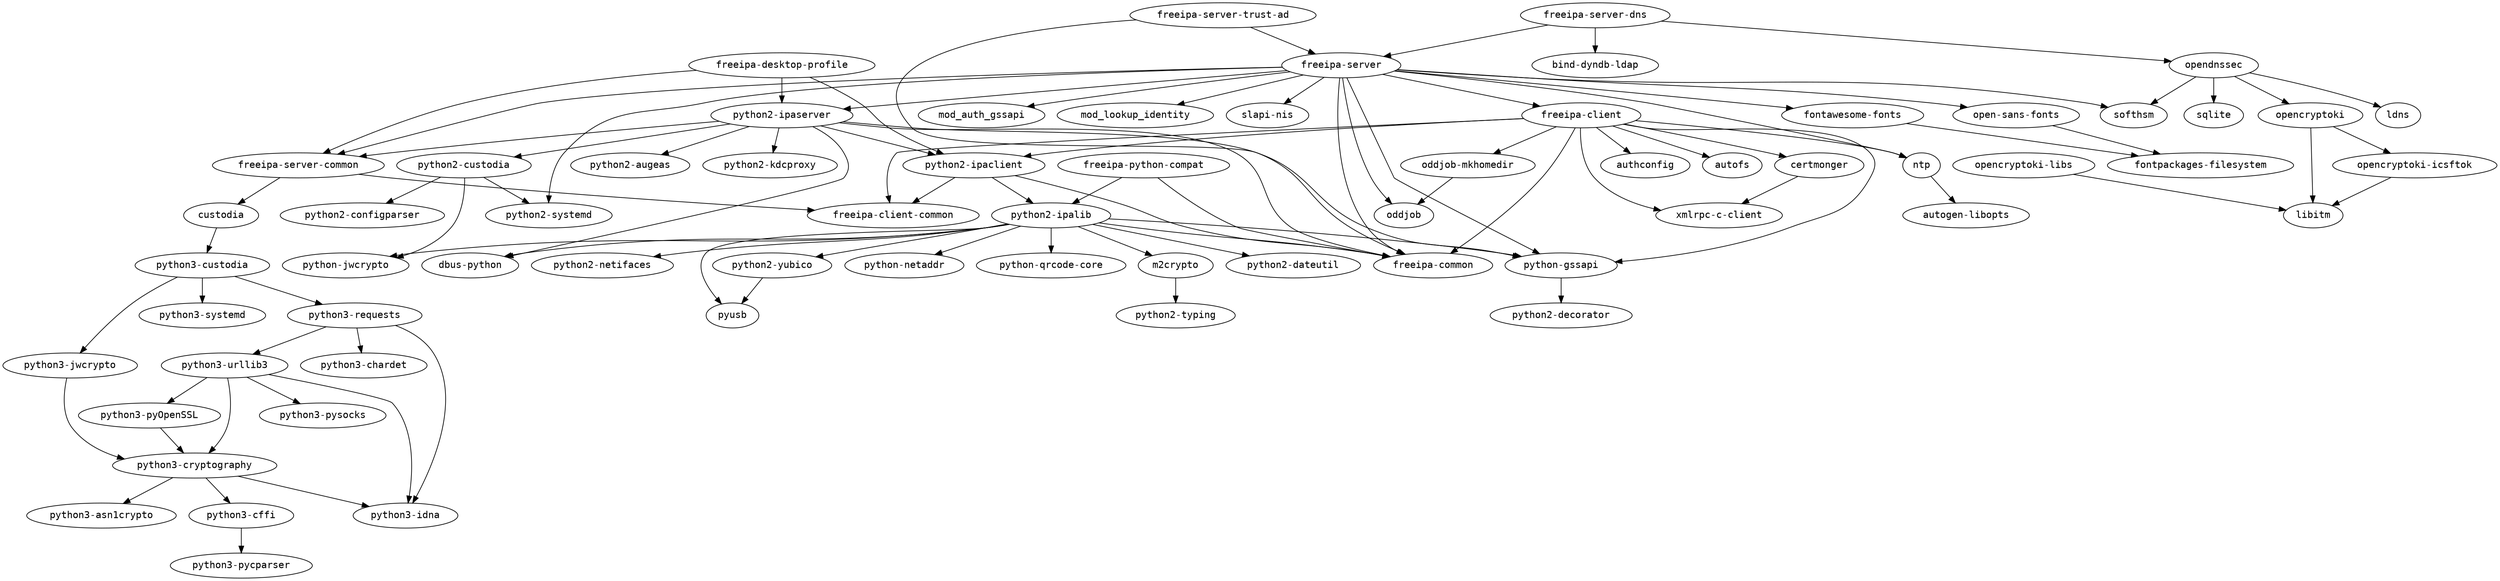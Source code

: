 strict digraph G {
node [fontname=monospace];
  "certmonger" -> "xmlrpc-c-client";
  "custodia" -> "python3-custodia";
  "fontawesome-fonts" -> "fontpackages-filesystem";
  "freeipa-client" -> "authconfig";
  "freeipa-client" -> "autofs";
  "freeipa-client" -> "certmonger";
  "freeipa-client" -> "freeipa-client-common";
  "freeipa-client" -> "freeipa-common";
  "freeipa-client" -> "ntp";
  "freeipa-client" -> "oddjob-mkhomedir";
  "freeipa-client" -> "python2-ipaclient";
  "freeipa-client" -> "python-gssapi";
  "freeipa-client" -> "xmlrpc-c-client";
  "freeipa-desktop-profile" -> "freeipa-server-common";
  "freeipa-desktop-profile" -> "python2-ipaclient";
  "freeipa-desktop-profile" -> "python2-ipaserver";
  "freeipa-python-compat" -> "freeipa-common";
  "freeipa-python-compat" -> "python2-ipalib";
  "freeipa-server-common" -> "custodia";
  "freeipa-server-common" -> "freeipa-client-common";
  "freeipa-server-dns" -> "bind-dyndb-ldap";
  "freeipa-server-dns" -> "freeipa-server";
  "freeipa-server-dns" -> "opendnssec";
  "freeipa-server" -> "fontawesome-fonts";
  "freeipa-server" -> "freeipa-client";
  "freeipa-server" -> "freeipa-common";
  "freeipa-server" -> "freeipa-server-common";
  "freeipa-server" -> "mod_auth_gssapi";
  "freeipa-server" -> "mod_lookup_identity";
  "freeipa-server" -> "ntp";
  "freeipa-server" -> "oddjob";
  "freeipa-server" -> "open-sans-fonts";
  "freeipa-server" -> "python2-ipaserver";
  "freeipa-server" -> "python2-systemd";
  "freeipa-server" -> "python-gssapi";
  "freeipa-server" -> "slapi-nis";
  "freeipa-server" -> "softhsm";
  "freeipa-server-trust-ad" -> "freeipa-common";
  "freeipa-server-trust-ad" -> "freeipa-server";
  "m2crypto" -> "python2-typing";
  "ntp" -> "autogen-libopts";
  "oddjob-mkhomedir" -> "oddjob";
  "opencryptoki-icsftok" -> "libitm";
  "opencryptoki" -> "libitm";
  "opencryptoki-libs" -> "libitm";
  "opencryptoki" -> "opencryptoki-icsftok";
  "opendnssec" -> "ldns";
  "opendnssec" -> "opencryptoki";
  "opendnssec" -> "softhsm";
  "opendnssec" -> "sqlite";
  "open-sans-fonts" -> "fontpackages-filesystem";
  "python2-custodia" -> "python2-configparser";
  "python2-custodia" -> "python2-systemd";
  "python2-custodia" -> "python-jwcrypto";
  "python2-ipaclient" -> "freeipa-client-common";
  "python2-ipaclient" -> "freeipa-common";
  "python2-ipaclient" -> "python2-ipalib";
  "python2-ipalib" -> "dbus-python";
  "python2-ipalib" -> "freeipa-common";
  "python2-ipalib" -> "m2crypto";
  "python2-ipalib" -> "python2-dateutil";
  "python2-ipalib" -> "python2-netifaces";
  "python2-ipalib" -> "python2-yubico";
  "python2-ipalib" -> "python-gssapi";
  "python2-ipalib" -> "python-jwcrypto";
  "python2-ipalib" -> "python-netaddr";
  "python2-ipalib" -> "python-qrcode-core";
  "python2-ipalib" -> "pyusb";
  "python2-ipaserver" -> "dbus-python";
  "python2-ipaserver" -> "freeipa-common";
  "python2-ipaserver" -> "freeipa-server-common";
  "python2-ipaserver" -> "python2-augeas";
  "python2-ipaserver" -> "python2-custodia";
  "python2-ipaserver" -> "python2-ipaclient";
  "python2-ipaserver" -> "python2-kdcproxy";
  "python2-ipaserver" -> "python-gssapi";
  "python2-yubico" -> "pyusb";
  "python3-cffi" -> "python3-pycparser";
  "python3-cryptography" -> "python3-asn1crypto";
  "python3-cryptography" -> "python3-cffi";
  "python3-cryptography" -> "python3-idna";
  "python3-custodia" -> "python3-jwcrypto";
  "python3-custodia" -> "python3-requests";
  "python3-custodia" -> "python3-systemd";
  "python3-jwcrypto" -> "python3-cryptography";
  "python3-pyOpenSSL" -> "python3-cryptography";
  "python3-requests" -> "python3-chardet";
  "python3-requests" -> "python3-idna";
  "python3-requests" -> "python3-urllib3";
  "python3-urllib3" -> "python3-cryptography";
  "python3-urllib3" -> "python3-idna";
  "python3-urllib3" -> "python3-pyOpenSSL";
  "python3-urllib3" -> "python3-pysocks";
  "python-gssapi" -> "python2-decorator";
}
